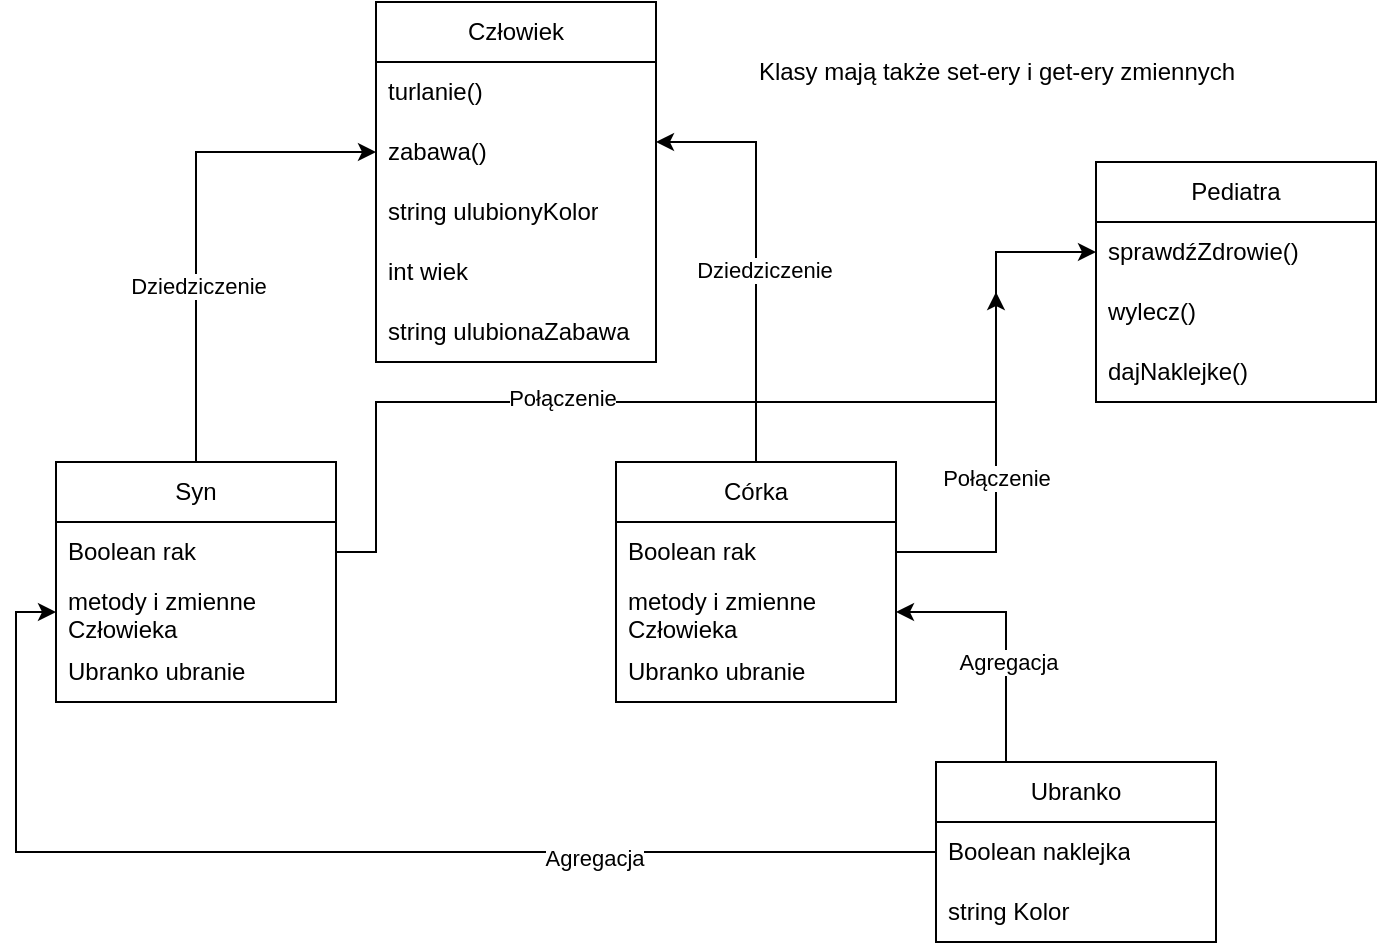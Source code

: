 <mxfile version="20.5.3" type="device"><diagram id="iy45lDeoap4po4E_rSni" name="Page-1"><mxGraphModel dx="772" dy="443" grid="1" gridSize="10" guides="1" tooltips="1" connect="1" arrows="1" fold="1" page="1" pageScale="1" pageWidth="827" pageHeight="1169" math="0" shadow="0"><root><mxCell id="0"/><mxCell id="1" parent="0"/><mxCell id="SN0iF8NZDSg8mPmD-1be-1" value="Człowiek" style="swimlane;fontStyle=0;childLayout=stackLayout;horizontal=1;startSize=30;horizontalStack=0;resizeParent=1;resizeParentMax=0;resizeLast=0;collapsible=1;marginBottom=0;whiteSpace=wrap;html=1;" parent="1" vertex="1"><mxGeometry x="240" y="20" width="140" height="180" as="geometry"/></mxCell><mxCell id="SN0iF8NZDSg8mPmD-1be-2" value="turlanie()" style="text;strokeColor=none;fillColor=none;align=left;verticalAlign=middle;spacingLeft=4;spacingRight=4;overflow=hidden;points=[[0,0.5],[1,0.5]];portConstraint=eastwest;rotatable=0;whiteSpace=wrap;html=1;" parent="SN0iF8NZDSg8mPmD-1be-1" vertex="1"><mxGeometry y="30" width="140" height="30" as="geometry"/></mxCell><mxCell id="SN0iF8NZDSg8mPmD-1be-3" value="zabawa()" style="text;strokeColor=none;fillColor=none;align=left;verticalAlign=middle;spacingLeft=4;spacingRight=4;overflow=hidden;points=[[0,0.5],[1,0.5]];portConstraint=eastwest;rotatable=0;whiteSpace=wrap;html=1;" parent="SN0iF8NZDSg8mPmD-1be-1" vertex="1"><mxGeometry y="60" width="140" height="30" as="geometry"/></mxCell><mxCell id="SN0iF8NZDSg8mPmD-1be-4" value="string ulubionyKolor" style="text;strokeColor=none;fillColor=none;align=left;verticalAlign=middle;spacingLeft=4;spacingRight=4;overflow=hidden;points=[[0,0.5],[1,0.5]];portConstraint=eastwest;rotatable=0;whiteSpace=wrap;html=1;" parent="SN0iF8NZDSg8mPmD-1be-1" vertex="1"><mxGeometry y="90" width="140" height="30" as="geometry"/></mxCell><mxCell id="QqPDNUEtAi01bHPvWJ9M-1" value="int wiek" style="text;strokeColor=none;fillColor=none;align=left;verticalAlign=middle;spacingLeft=4;spacingRight=4;overflow=hidden;points=[[0,0.5],[1,0.5]];portConstraint=eastwest;rotatable=0;whiteSpace=wrap;html=1;" vertex="1" parent="SN0iF8NZDSg8mPmD-1be-1"><mxGeometry y="120" width="140" height="30" as="geometry"/></mxCell><mxCell id="QqPDNUEtAi01bHPvWJ9M-2" value="string ulubionaZabawa" style="text;strokeColor=none;fillColor=none;align=left;verticalAlign=middle;spacingLeft=4;spacingRight=4;overflow=hidden;points=[[0,0.5],[1,0.5]];portConstraint=eastwest;rotatable=0;whiteSpace=wrap;html=1;" vertex="1" parent="SN0iF8NZDSg8mPmD-1be-1"><mxGeometry y="150" width="140" height="30" as="geometry"/></mxCell><mxCell id="SN0iF8NZDSg8mPmD-1be-33" style="edgeStyle=orthogonalEdgeStyle;rounded=0;orthogonalLoop=1;jettySize=auto;html=1;exitX=0.5;exitY=0;exitDx=0;exitDy=0;entryX=0;entryY=0.5;entryDx=0;entryDy=0;" parent="1" source="SN0iF8NZDSg8mPmD-1be-5" target="SN0iF8NZDSg8mPmD-1be-3" edge="1"><mxGeometry relative="1" as="geometry"/></mxCell><mxCell id="SN0iF8NZDSg8mPmD-1be-35" value="Dziedziczenie" style="edgeLabel;html=1;align=center;verticalAlign=middle;resizable=0;points=[];" parent="SN0iF8NZDSg8mPmD-1be-33" vertex="1" connectable="0"><mxGeometry x="-0.276" y="-1" relative="1" as="geometry"><mxPoint as="offset"/></mxGeometry></mxCell><mxCell id="SN0iF8NZDSg8mPmD-1be-5" value="Syn" style="swimlane;fontStyle=0;childLayout=stackLayout;horizontal=1;startSize=30;horizontalStack=0;resizeParent=1;resizeParentMax=0;resizeLast=0;collapsible=1;marginBottom=0;whiteSpace=wrap;html=1;" parent="1" vertex="1"><mxGeometry x="80" y="250" width="140" height="120" as="geometry"/></mxCell><mxCell id="SN0iF8NZDSg8mPmD-1be-6" value="Boolean rak" style="text;strokeColor=none;fillColor=none;align=left;verticalAlign=middle;spacingLeft=4;spacingRight=4;overflow=hidden;points=[[0,0.5],[1,0.5]];portConstraint=eastwest;rotatable=0;whiteSpace=wrap;html=1;" parent="SN0iF8NZDSg8mPmD-1be-5" vertex="1"><mxGeometry y="30" width="140" height="30" as="geometry"/></mxCell><mxCell id="SN0iF8NZDSg8mPmD-1be-7" value="metody i zmienne Człowieka" style="text;strokeColor=none;fillColor=none;align=left;verticalAlign=middle;spacingLeft=4;spacingRight=4;overflow=hidden;points=[[0,0.5],[1,0.5]];portConstraint=eastwest;rotatable=0;whiteSpace=wrap;html=1;" parent="SN0iF8NZDSg8mPmD-1be-5" vertex="1"><mxGeometry y="60" width="140" height="30" as="geometry"/></mxCell><mxCell id="QqPDNUEtAi01bHPvWJ9M-4" value="Ubranko ubranie" style="text;strokeColor=none;fillColor=none;align=left;verticalAlign=middle;spacingLeft=4;spacingRight=4;overflow=hidden;points=[[0,0.5],[1,0.5]];portConstraint=eastwest;rotatable=0;whiteSpace=wrap;html=1;" vertex="1" parent="SN0iF8NZDSg8mPmD-1be-5"><mxGeometry y="90" width="140" height="30" as="geometry"/></mxCell><mxCell id="SN0iF8NZDSg8mPmD-1be-32" style="edgeStyle=orthogonalEdgeStyle;rounded=0;orthogonalLoop=1;jettySize=auto;html=1;exitX=0.5;exitY=0;exitDx=0;exitDy=0;" parent="1" source="SN0iF8NZDSg8mPmD-1be-9" edge="1"><mxGeometry relative="1" as="geometry"><mxPoint x="380" y="90" as="targetPoint"/><Array as="points"><mxPoint x="430" y="90"/><mxPoint x="380" y="90"/></Array></mxGeometry></mxCell><mxCell id="SN0iF8NZDSg8mPmD-1be-34" value="Dziedziczenie" style="edgeLabel;html=1;align=center;verticalAlign=middle;resizable=0;points=[];" parent="SN0iF8NZDSg8mPmD-1be-32" vertex="1" connectable="0"><mxGeometry x="-0.088" y="-4" relative="1" as="geometry"><mxPoint as="offset"/></mxGeometry></mxCell><mxCell id="SN0iF8NZDSg8mPmD-1be-9" value="Córka" style="swimlane;fontStyle=0;childLayout=stackLayout;horizontal=1;startSize=30;horizontalStack=0;resizeParent=1;resizeParentMax=0;resizeLast=0;collapsible=1;marginBottom=0;whiteSpace=wrap;html=1;" parent="1" vertex="1"><mxGeometry x="360" y="250" width="140" height="120" as="geometry"/></mxCell><mxCell id="SN0iF8NZDSg8mPmD-1be-10" value="Boolean rak" style="text;strokeColor=none;fillColor=none;align=left;verticalAlign=middle;spacingLeft=4;spacingRight=4;overflow=hidden;points=[[0,0.5],[1,0.5]];portConstraint=eastwest;rotatable=0;whiteSpace=wrap;html=1;" parent="SN0iF8NZDSg8mPmD-1be-9" vertex="1"><mxGeometry y="30" width="140" height="30" as="geometry"/></mxCell><mxCell id="SN0iF8NZDSg8mPmD-1be-11" value="metody i zmienne Człowieka" style="text;strokeColor=none;fillColor=none;align=left;verticalAlign=middle;spacingLeft=4;spacingRight=4;overflow=hidden;points=[[0,0.5],[1,0.5]];portConstraint=eastwest;rotatable=0;whiteSpace=wrap;html=1;" parent="SN0iF8NZDSg8mPmD-1be-9" vertex="1"><mxGeometry y="60" width="140" height="30" as="geometry"/></mxCell><mxCell id="QqPDNUEtAi01bHPvWJ9M-5" value="Ubranko ubranie" style="text;strokeColor=none;fillColor=none;align=left;verticalAlign=middle;spacingLeft=4;spacingRight=4;overflow=hidden;points=[[0,0.5],[1,0.5]];portConstraint=eastwest;rotatable=0;whiteSpace=wrap;html=1;" vertex="1" parent="SN0iF8NZDSg8mPmD-1be-9"><mxGeometry y="90" width="140" height="30" as="geometry"/></mxCell><mxCell id="SN0iF8NZDSg8mPmD-1be-13" value="Pediatra" style="swimlane;fontStyle=0;childLayout=stackLayout;horizontal=1;startSize=30;horizontalStack=0;resizeParent=1;resizeParentMax=0;resizeLast=0;collapsible=1;marginBottom=0;whiteSpace=wrap;html=1;" parent="1" vertex="1"><mxGeometry x="600" y="100" width="140" height="120" as="geometry"/></mxCell><mxCell id="SN0iF8NZDSg8mPmD-1be-14" value="sprawdźZdrowie()" style="text;strokeColor=none;fillColor=none;align=left;verticalAlign=middle;spacingLeft=4;spacingRight=4;overflow=hidden;points=[[0,0.5],[1,0.5]];portConstraint=eastwest;rotatable=0;whiteSpace=wrap;html=1;" parent="SN0iF8NZDSg8mPmD-1be-13" vertex="1"><mxGeometry y="30" width="140" height="30" as="geometry"/></mxCell><mxCell id="SN0iF8NZDSg8mPmD-1be-15" value="wylecz()" style="text;strokeColor=none;fillColor=none;align=left;verticalAlign=middle;spacingLeft=4;spacingRight=4;overflow=hidden;points=[[0,0.5],[1,0.5]];portConstraint=eastwest;rotatable=0;whiteSpace=wrap;html=1;" parent="SN0iF8NZDSg8mPmD-1be-13" vertex="1"><mxGeometry y="60" width="140" height="30" as="geometry"/></mxCell><mxCell id="SN0iF8NZDSg8mPmD-1be-16" value="dajNaklejke()" style="text;strokeColor=none;fillColor=none;align=left;verticalAlign=middle;spacingLeft=4;spacingRight=4;overflow=hidden;points=[[0,0.5],[1,0.5]];portConstraint=eastwest;rotatable=0;whiteSpace=wrap;html=1;" parent="SN0iF8NZDSg8mPmD-1be-13" vertex="1"><mxGeometry y="90" width="140" height="30" as="geometry"/></mxCell><mxCell id="SN0iF8NZDSg8mPmD-1be-36" style="edgeStyle=orthogonalEdgeStyle;rounded=0;orthogonalLoop=1;jettySize=auto;html=1;exitX=0.25;exitY=0;exitDx=0;exitDy=0;entryX=1;entryY=0.5;entryDx=0;entryDy=0;" parent="1" source="SN0iF8NZDSg8mPmD-1be-17" target="SN0iF8NZDSg8mPmD-1be-11" edge="1"><mxGeometry relative="1" as="geometry"><mxPoint x="500" y="355" as="targetPoint"/></mxGeometry></mxCell><mxCell id="SN0iF8NZDSg8mPmD-1be-39" value="Agregacja" style="edgeLabel;html=1;align=center;verticalAlign=middle;resizable=0;points=[];" parent="SN0iF8NZDSg8mPmD-1be-36" vertex="1" connectable="0"><mxGeometry x="-0.23" y="-1" relative="1" as="geometry"><mxPoint as="offset"/></mxGeometry></mxCell><mxCell id="SN0iF8NZDSg8mPmD-1be-17" value="Ubranko" style="swimlane;fontStyle=0;childLayout=stackLayout;horizontal=1;startSize=30;horizontalStack=0;resizeParent=1;resizeParentMax=0;resizeLast=0;collapsible=1;marginBottom=0;whiteSpace=wrap;html=1;" parent="1" vertex="1"><mxGeometry x="520" y="400" width="140" height="90" as="geometry"/></mxCell><mxCell id="SN0iF8NZDSg8mPmD-1be-18" value="Boolean naklejka" style="text;strokeColor=none;fillColor=none;align=left;verticalAlign=middle;spacingLeft=4;spacingRight=4;overflow=hidden;points=[[0,0.5],[1,0.5]];portConstraint=eastwest;rotatable=0;whiteSpace=wrap;html=1;" parent="SN0iF8NZDSg8mPmD-1be-17" vertex="1"><mxGeometry y="30" width="140" height="30" as="geometry"/></mxCell><mxCell id="SN0iF8NZDSg8mPmD-1be-19" value="string Kolor" style="text;strokeColor=none;fillColor=none;align=left;verticalAlign=middle;spacingLeft=4;spacingRight=4;overflow=hidden;points=[[0,0.5],[1,0.5]];portConstraint=eastwest;rotatable=0;whiteSpace=wrap;html=1;" parent="SN0iF8NZDSg8mPmD-1be-17" vertex="1"><mxGeometry y="60" width="140" height="30" as="geometry"/></mxCell><mxCell id="SN0iF8NZDSg8mPmD-1be-24" style="edgeStyle=orthogonalEdgeStyle;rounded=0;orthogonalLoop=1;jettySize=auto;html=1;exitX=1;exitY=0.5;exitDx=0;exitDy=0;entryX=0;entryY=0.5;entryDx=0;entryDy=0;" parent="1" source="SN0iF8NZDSg8mPmD-1be-10" target="SN0iF8NZDSg8mPmD-1be-14" edge="1"><mxGeometry relative="1" as="geometry"/></mxCell><mxCell id="SN0iF8NZDSg8mPmD-1be-31" value="Połączenie" style="edgeLabel;html=1;align=center;verticalAlign=middle;resizable=0;points=[];" parent="SN0iF8NZDSg8mPmD-1be-24" vertex="1" connectable="0"><mxGeometry x="-0.3" relative="1" as="geometry"><mxPoint as="offset"/></mxGeometry></mxCell><mxCell id="SN0iF8NZDSg8mPmD-1be-26" style="edgeStyle=orthogonalEdgeStyle;rounded=0;orthogonalLoop=1;jettySize=auto;html=1;exitX=1;exitY=0.5;exitDx=0;exitDy=0;" parent="1" source="SN0iF8NZDSg8mPmD-1be-6" edge="1"><mxGeometry relative="1" as="geometry"><mxPoint x="550" y="165" as="targetPoint"/><Array as="points"><mxPoint x="240" y="295"/><mxPoint x="240" y="220"/><mxPoint x="550" y="220"/></Array></mxGeometry></mxCell><mxCell id="SN0iF8NZDSg8mPmD-1be-30" value="Połączenie" style="edgeLabel;html=1;align=center;verticalAlign=middle;resizable=0;points=[];" parent="SN0iF8NZDSg8mPmD-1be-26" vertex="1" connectable="0"><mxGeometry x="-0.185" y="2" relative="1" as="geometry"><mxPoint as="offset"/></mxGeometry></mxCell><mxCell id="SN0iF8NZDSg8mPmD-1be-37" style="edgeStyle=orthogonalEdgeStyle;rounded=0;orthogonalLoop=1;jettySize=auto;html=1;exitX=0;exitY=0.5;exitDx=0;exitDy=0;entryX=0;entryY=0.5;entryDx=0;entryDy=0;" parent="1" source="SN0iF8NZDSg8mPmD-1be-18" target="SN0iF8NZDSg8mPmD-1be-7" edge="1"><mxGeometry relative="1" as="geometry"><mxPoint x="160" y="350" as="targetPoint"/></mxGeometry></mxCell><mxCell id="SN0iF8NZDSg8mPmD-1be-38" value="Agregacja" style="edgeLabel;html=1;align=center;verticalAlign=middle;resizable=0;points=[];" parent="SN0iF8NZDSg8mPmD-1be-37" vertex="1" connectable="0"><mxGeometry x="-0.429" y="3" relative="1" as="geometry"><mxPoint as="offset"/></mxGeometry></mxCell><mxCell id="QqPDNUEtAi01bHPvWJ9M-7" value="Klasy mają także set-ery i get-ery zmiennych" style="text;html=1;align=center;verticalAlign=middle;resizable=0;points=[];autosize=1;strokeColor=none;fillColor=none;" vertex="1" parent="1"><mxGeometry x="420" y="40" width="260" height="30" as="geometry"/></mxCell></root></mxGraphModel></diagram></mxfile>